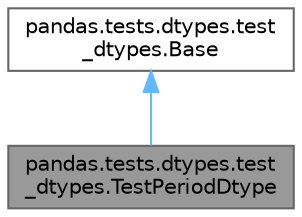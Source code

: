 digraph "pandas.tests.dtypes.test_dtypes.TestPeriodDtype"
{
 // LATEX_PDF_SIZE
  bgcolor="transparent";
  edge [fontname=Helvetica,fontsize=10,labelfontname=Helvetica,labelfontsize=10];
  node [fontname=Helvetica,fontsize=10,shape=box,height=0.2,width=0.4];
  Node1 [id="Node000001",label="pandas.tests.dtypes.test\l_dtypes.TestPeriodDtype",height=0.2,width=0.4,color="gray40", fillcolor="grey60", style="filled", fontcolor="black",tooltip=" "];
  Node2 -> Node1 [id="edge2_Node000001_Node000002",dir="back",color="steelblue1",style="solid",tooltip=" "];
  Node2 [id="Node000002",label="pandas.tests.dtypes.test\l_dtypes.Base",height=0.2,width=0.4,color="gray40", fillcolor="white", style="filled",URL="$classpandas_1_1tests_1_1dtypes_1_1test__dtypes_1_1Base.html",tooltip=" "];
}

